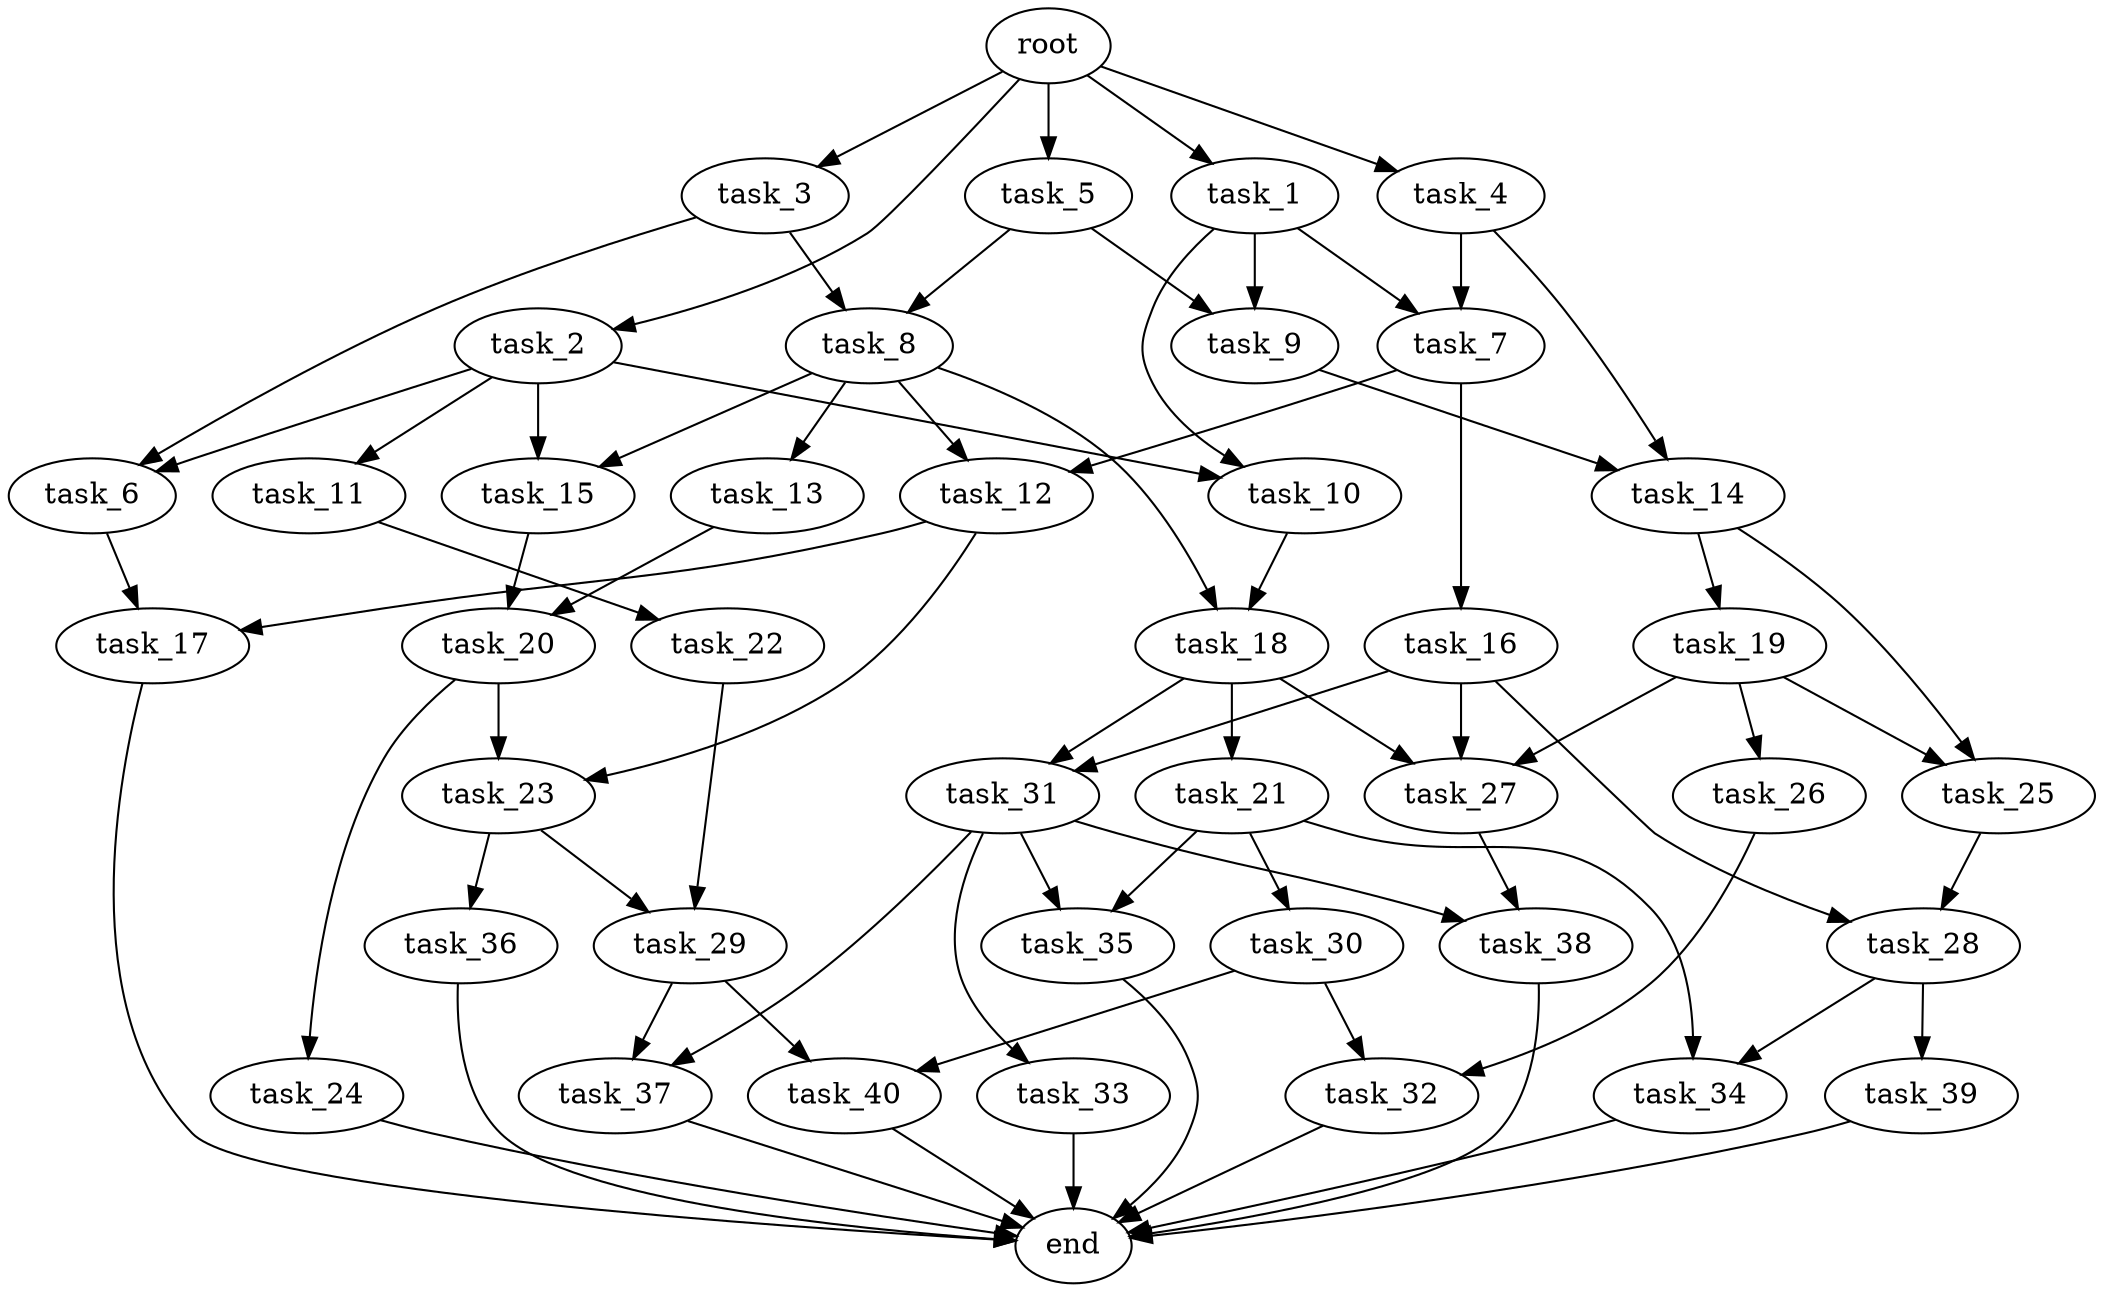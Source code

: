 digraph G {
  root [size="0.000000e+00"];
  task_1 [size="2.622122e+10"];
  task_2 [size="8.595433e+10"];
  task_3 [size="7.793728e+10"];
  task_4 [size="4.785285e+10"];
  task_5 [size="3.243794e+10"];
  task_6 [size="7.537763e+10"];
  task_7 [size="1.311110e+10"];
  task_8 [size="2.098992e+10"];
  task_9 [size="9.698676e+10"];
  task_10 [size="2.167693e+10"];
  task_11 [size="6.908826e+10"];
  task_12 [size="1.528510e+10"];
  task_13 [size="9.522888e+10"];
  task_14 [size="9.196507e+10"];
  task_15 [size="5.084074e+10"];
  task_16 [size="6.347770e+10"];
  task_17 [size="7.544059e+10"];
  task_18 [size="2.921077e+10"];
  task_19 [size="9.971386e+10"];
  task_20 [size="3.461715e+10"];
  task_21 [size="9.903905e+10"];
  task_22 [size="8.580785e+10"];
  task_23 [size="5.661169e+10"];
  task_24 [size="7.173832e+10"];
  task_25 [size="6.650376e+10"];
  task_26 [size="6.853595e+10"];
  task_27 [size="8.602463e+10"];
  task_28 [size="1.787203e+10"];
  task_29 [size="9.583585e+10"];
  task_30 [size="4.050869e+10"];
  task_31 [size="3.770892e+10"];
  task_32 [size="8.210708e+10"];
  task_33 [size="6.179706e+10"];
  task_34 [size="9.930588e+10"];
  task_35 [size="2.111424e+10"];
  task_36 [size="6.561241e+10"];
  task_37 [size="9.002282e+10"];
  task_38 [size="2.423189e+10"];
  task_39 [size="8.970991e+10"];
  task_40 [size="7.903768e+10"];
  end [size="0.000000e+00"];

  root -> task_1 [size="1.000000e-12"];
  root -> task_2 [size="1.000000e-12"];
  root -> task_3 [size="1.000000e-12"];
  root -> task_4 [size="1.000000e-12"];
  root -> task_5 [size="1.000000e-12"];
  task_1 -> task_7 [size="6.555551e+07"];
  task_1 -> task_9 [size="4.849338e+08"];
  task_1 -> task_10 [size="1.083846e+08"];
  task_2 -> task_6 [size="3.768881e+08"];
  task_2 -> task_10 [size="1.083846e+08"];
  task_2 -> task_11 [size="6.908826e+08"];
  task_2 -> task_15 [size="2.542037e+08"];
  task_3 -> task_6 [size="3.768881e+08"];
  task_3 -> task_8 [size="1.049496e+08"];
  task_4 -> task_7 [size="6.555551e+07"];
  task_4 -> task_14 [size="4.598253e+08"];
  task_5 -> task_8 [size="1.049496e+08"];
  task_5 -> task_9 [size="4.849338e+08"];
  task_6 -> task_17 [size="3.772029e+08"];
  task_7 -> task_12 [size="7.642549e+07"];
  task_7 -> task_16 [size="6.347770e+08"];
  task_8 -> task_12 [size="7.642549e+07"];
  task_8 -> task_13 [size="9.522888e+08"];
  task_8 -> task_15 [size="2.542037e+08"];
  task_8 -> task_18 [size="1.460539e+08"];
  task_9 -> task_14 [size="4.598253e+08"];
  task_10 -> task_18 [size="1.460539e+08"];
  task_11 -> task_22 [size="8.580785e+08"];
  task_12 -> task_17 [size="3.772029e+08"];
  task_12 -> task_23 [size="2.830585e+08"];
  task_13 -> task_20 [size="1.730858e+08"];
  task_14 -> task_19 [size="9.971386e+08"];
  task_14 -> task_25 [size="3.325188e+08"];
  task_15 -> task_20 [size="1.730858e+08"];
  task_16 -> task_27 [size="2.867488e+08"];
  task_16 -> task_28 [size="8.936017e+07"];
  task_16 -> task_31 [size="1.885446e+08"];
  task_17 -> end [size="1.000000e-12"];
  task_18 -> task_21 [size="9.903905e+08"];
  task_18 -> task_27 [size="2.867488e+08"];
  task_18 -> task_31 [size="1.885446e+08"];
  task_19 -> task_25 [size="3.325188e+08"];
  task_19 -> task_26 [size="6.853595e+08"];
  task_19 -> task_27 [size="2.867488e+08"];
  task_20 -> task_23 [size="2.830585e+08"];
  task_20 -> task_24 [size="7.173832e+08"];
  task_21 -> task_30 [size="4.050869e+08"];
  task_21 -> task_34 [size="4.965294e+08"];
  task_21 -> task_35 [size="1.055712e+08"];
  task_22 -> task_29 [size="4.791792e+08"];
  task_23 -> task_29 [size="4.791792e+08"];
  task_23 -> task_36 [size="6.561241e+08"];
  task_24 -> end [size="1.000000e-12"];
  task_25 -> task_28 [size="8.936017e+07"];
  task_26 -> task_32 [size="4.105354e+08"];
  task_27 -> task_38 [size="1.211595e+08"];
  task_28 -> task_34 [size="4.965294e+08"];
  task_28 -> task_39 [size="8.970991e+08"];
  task_29 -> task_37 [size="4.501141e+08"];
  task_29 -> task_40 [size="3.951884e+08"];
  task_30 -> task_32 [size="4.105354e+08"];
  task_30 -> task_40 [size="3.951884e+08"];
  task_31 -> task_33 [size="6.179706e+08"];
  task_31 -> task_35 [size="1.055712e+08"];
  task_31 -> task_37 [size="4.501141e+08"];
  task_31 -> task_38 [size="1.211595e+08"];
  task_32 -> end [size="1.000000e-12"];
  task_33 -> end [size="1.000000e-12"];
  task_34 -> end [size="1.000000e-12"];
  task_35 -> end [size="1.000000e-12"];
  task_36 -> end [size="1.000000e-12"];
  task_37 -> end [size="1.000000e-12"];
  task_38 -> end [size="1.000000e-12"];
  task_39 -> end [size="1.000000e-12"];
  task_40 -> end [size="1.000000e-12"];
}
